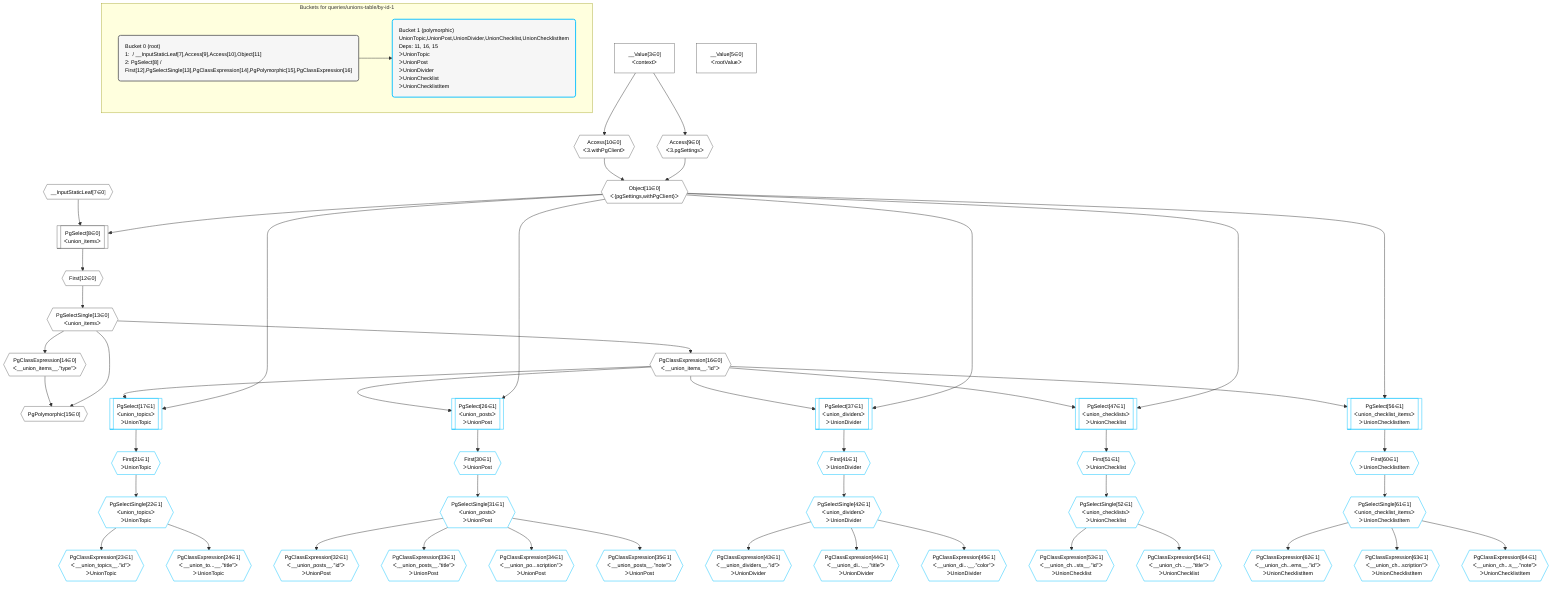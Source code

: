 %%{init: {'themeVariables': { 'fontSize': '12px'}}}%%
graph TD
    classDef path fill:#eee,stroke:#000,color:#000
    classDef plan fill:#fff,stroke-width:1px,color:#000
    classDef itemplan fill:#fff,stroke-width:2px,color:#000
    classDef unbatchedplan fill:#dff,stroke-width:1px,color:#000
    classDef sideeffectplan fill:#fcc,stroke-width:2px,color:#000
    classDef bucket fill:#f6f6f6,color:#000,stroke-width:2px,text-align:left


    %% define steps
    __Value3["__Value[3∈0]<br />ᐸcontextᐳ"]:::plan
    __Value5["__Value[5∈0]<br />ᐸrootValueᐳ"]:::plan
    __InputStaticLeaf7{{"__InputStaticLeaf[7∈0]"}}:::plan
    Access9{{"Access[9∈0]<br />ᐸ3.pgSettingsᐳ"}}:::plan
    Access10{{"Access[10∈0]<br />ᐸ3.withPgClientᐳ"}}:::plan
    Object11{{"Object[11∈0]<br />ᐸ{pgSettings,withPgClient}ᐳ"}}:::plan
    PgSelect8[["PgSelect[8∈0]<br />ᐸunion_itemsᐳ"]]:::plan
    First12{{"First[12∈0]"}}:::plan
    PgSelectSingle13{{"PgSelectSingle[13∈0]<br />ᐸunion_itemsᐳ"}}:::plan
    PgClassExpression14{{"PgClassExpression[14∈0]<br />ᐸ__union_items__.”type”ᐳ"}}:::plan
    PgPolymorphic15{{"PgPolymorphic[15∈0]"}}:::plan
    PgClassExpression16{{"PgClassExpression[16∈0]<br />ᐸ__union_items__.”id”ᐳ"}}:::plan
    PgSelect17[["PgSelect[17∈1]<br />ᐸunion_topicsᐳ<br />ᐳUnionTopic"]]:::plan
    First21{{"First[21∈1]<br />ᐳUnionTopic"}}:::plan
    PgSelectSingle22{{"PgSelectSingle[22∈1]<br />ᐸunion_topicsᐳ<br />ᐳUnionTopic"}}:::plan
    PgClassExpression23{{"PgClassExpression[23∈1]<br />ᐸ__union_topics__.”id”ᐳ<br />ᐳUnionTopic"}}:::plan
    PgClassExpression24{{"PgClassExpression[24∈1]<br />ᐸ__union_to...__.”title”ᐳ<br />ᐳUnionTopic"}}:::plan
    PgSelect26[["PgSelect[26∈1]<br />ᐸunion_postsᐳ<br />ᐳUnionPost"]]:::plan
    First30{{"First[30∈1]<br />ᐳUnionPost"}}:::plan
    PgSelectSingle31{{"PgSelectSingle[31∈1]<br />ᐸunion_postsᐳ<br />ᐳUnionPost"}}:::plan
    PgClassExpression32{{"PgClassExpression[32∈1]<br />ᐸ__union_posts__.”id”ᐳ<br />ᐳUnionPost"}}:::plan
    PgClassExpression33{{"PgClassExpression[33∈1]<br />ᐸ__union_posts__.”title”ᐳ<br />ᐳUnionPost"}}:::plan
    PgClassExpression34{{"PgClassExpression[34∈1]<br />ᐸ__union_po...scription”ᐳ<br />ᐳUnionPost"}}:::plan
    PgClassExpression35{{"PgClassExpression[35∈1]<br />ᐸ__union_posts__.”note”ᐳ<br />ᐳUnionPost"}}:::plan
    PgSelect37[["PgSelect[37∈1]<br />ᐸunion_dividersᐳ<br />ᐳUnionDivider"]]:::plan
    First41{{"First[41∈1]<br />ᐳUnionDivider"}}:::plan
    PgSelectSingle42{{"PgSelectSingle[42∈1]<br />ᐸunion_dividersᐳ<br />ᐳUnionDivider"}}:::plan
    PgClassExpression43{{"PgClassExpression[43∈1]<br />ᐸ__union_dividers__.”id”ᐳ<br />ᐳUnionDivider"}}:::plan
    PgClassExpression44{{"PgClassExpression[44∈1]<br />ᐸ__union_di...__.”title”ᐳ<br />ᐳUnionDivider"}}:::plan
    PgClassExpression45{{"PgClassExpression[45∈1]<br />ᐸ__union_di...__.”color”ᐳ<br />ᐳUnionDivider"}}:::plan
    PgSelect47[["PgSelect[47∈1]<br />ᐸunion_checklistsᐳ<br />ᐳUnionChecklist"]]:::plan
    First51{{"First[51∈1]<br />ᐳUnionChecklist"}}:::plan
    PgSelectSingle52{{"PgSelectSingle[52∈1]<br />ᐸunion_checklistsᐳ<br />ᐳUnionChecklist"}}:::plan
    PgClassExpression53{{"PgClassExpression[53∈1]<br />ᐸ__union_ch...sts__.”id”ᐳ<br />ᐳUnionChecklist"}}:::plan
    PgClassExpression54{{"PgClassExpression[54∈1]<br />ᐸ__union_ch...__.”title”ᐳ<br />ᐳUnionChecklist"}}:::plan
    PgSelect56[["PgSelect[56∈1]<br />ᐸunion_checklist_itemsᐳ<br />ᐳUnionChecklistItem"]]:::plan
    First60{{"First[60∈1]<br />ᐳUnionChecklistItem"}}:::plan
    PgSelectSingle61{{"PgSelectSingle[61∈1]<br />ᐸunion_checklist_itemsᐳ<br />ᐳUnionChecklistItem"}}:::plan
    PgClassExpression62{{"PgClassExpression[62∈1]<br />ᐸ__union_ch...ems__.”id”ᐳ<br />ᐳUnionChecklistItem"}}:::plan
    PgClassExpression63{{"PgClassExpression[63∈1]<br />ᐸ__union_ch...scription”ᐳ<br />ᐳUnionChecklistItem"}}:::plan
    PgClassExpression64{{"PgClassExpression[64∈1]<br />ᐸ__union_ch...s__.”note”ᐳ<br />ᐳUnionChecklistItem"}}:::plan

    %% plan dependencies
    __Value3 --> Access9
    __Value3 --> Access10
    Access9 & Access10 --> Object11
    Object11 & __InputStaticLeaf7 --> PgSelect8
    PgSelect8 --> First12
    First12 --> PgSelectSingle13
    PgSelectSingle13 --> PgClassExpression14
    PgSelectSingle13 & PgClassExpression14 --> PgPolymorphic15
    PgSelectSingle13 --> PgClassExpression16
    Object11 & PgClassExpression16 --> PgSelect17
    PgSelect17 --> First21
    First21 --> PgSelectSingle22
    PgSelectSingle22 --> PgClassExpression23
    PgSelectSingle22 --> PgClassExpression24
    Object11 & PgClassExpression16 --> PgSelect26
    PgSelect26 --> First30
    First30 --> PgSelectSingle31
    PgSelectSingle31 --> PgClassExpression32
    PgSelectSingle31 --> PgClassExpression33
    PgSelectSingle31 --> PgClassExpression34
    PgSelectSingle31 --> PgClassExpression35
    Object11 & PgClassExpression16 --> PgSelect37
    PgSelect37 --> First41
    First41 --> PgSelectSingle42
    PgSelectSingle42 --> PgClassExpression43
    PgSelectSingle42 --> PgClassExpression44
    PgSelectSingle42 --> PgClassExpression45
    Object11 & PgClassExpression16 --> PgSelect47
    PgSelect47 --> First51
    First51 --> PgSelectSingle52
    PgSelectSingle52 --> PgClassExpression53
    PgSelectSingle52 --> PgClassExpression54
    Object11 & PgClassExpression16 --> PgSelect56
    PgSelect56 --> First60
    First60 --> PgSelectSingle61
    PgSelectSingle61 --> PgClassExpression62
    PgSelectSingle61 --> PgClassExpression63
    PgSelectSingle61 --> PgClassExpression64

    subgraph "Buckets for queries/unions-table/by-id-1"
    Bucket0("Bucket 0 (root)<br />1:  / __InputStaticLeaf[7],Access[9],Access[10],Object[11]<br />2: PgSelect[8] / First[12],PgSelectSingle[13],PgClassExpression[14],PgPolymorphic[15],PgClassExpression[16]"):::bucket
    classDef bucket0 stroke:#696969
    class Bucket0,__Value3,__Value5,__InputStaticLeaf7,PgSelect8,Access9,Access10,Object11,First12,PgSelectSingle13,PgClassExpression14,PgPolymorphic15,PgClassExpression16 bucket0
    Bucket1("Bucket 1 (polymorphic)<br />UnionTopic,UnionPost,UnionDivider,UnionChecklist,UnionChecklistItem<br />Deps: 11, 16, 15<br />ᐳUnionTopic<br />ᐳUnionPost<br />ᐳUnionDivider<br />ᐳUnionChecklist<br />ᐳUnionChecklistItem"):::bucket
    classDef bucket1 stroke:#00bfff
    class Bucket1,PgSelect17,First21,PgSelectSingle22,PgClassExpression23,PgClassExpression24,PgSelect26,First30,PgSelectSingle31,PgClassExpression32,PgClassExpression33,PgClassExpression34,PgClassExpression35,PgSelect37,First41,PgSelectSingle42,PgClassExpression43,PgClassExpression44,PgClassExpression45,PgSelect47,First51,PgSelectSingle52,PgClassExpression53,PgClassExpression54,PgSelect56,First60,PgSelectSingle61,PgClassExpression62,PgClassExpression63,PgClassExpression64 bucket1
    Bucket0 --> Bucket1
    end